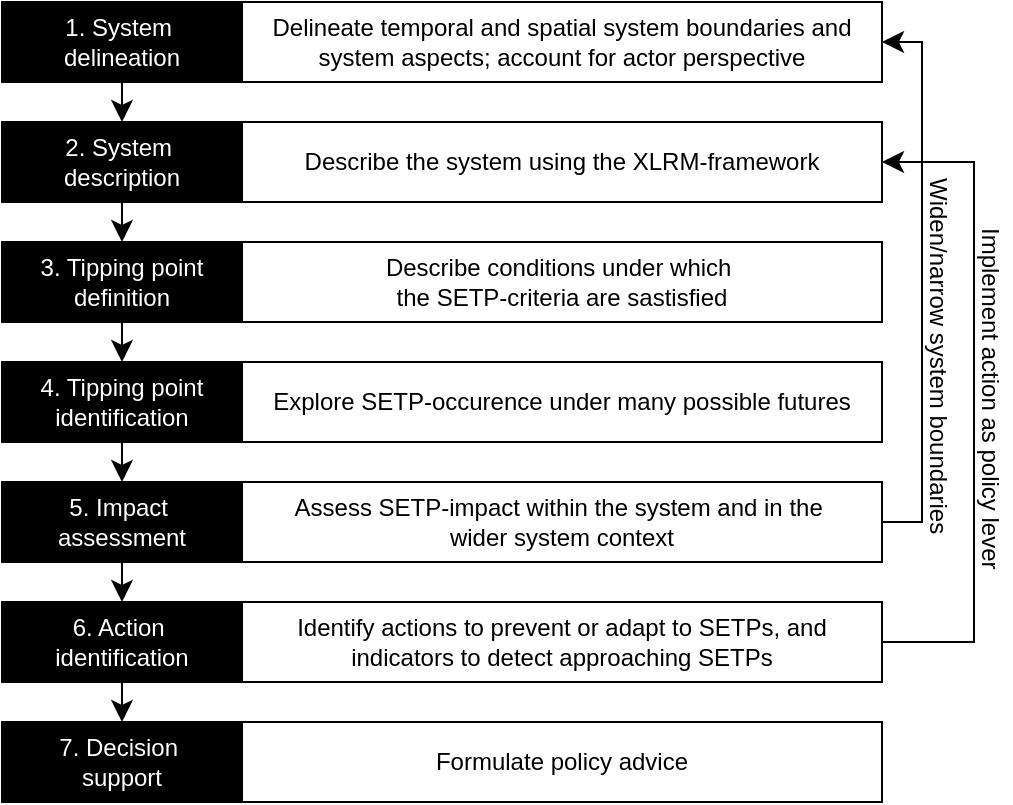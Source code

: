 <mxGraphModel dx="1334" dy="937" grid="0" gridSize="10" guides="1" tooltips="1" connect="1" arrows="1" fold="1" page="1" pageScale="1" pageWidth="827" pageHeight="1169" background="#ffffff"><root><mxCell id="0"/><mxCell id="1" parent="0"/><mxCell id="21" style="edgeStyle=orthogonalEdgeStyle;rounded=0;html=1;exitX=0.5;exitY=1;entryX=0.5;entryY=0;jettySize=auto;orthogonalLoop=1;endSize=8;" parent="1" source="5" target="6" edge="1"><mxGeometry relative="1" as="geometry"/></mxCell><mxCell id="5" value="1. System&amp;nbsp;&lt;div&gt;delineation&lt;/div&gt;" style="rounded=0;whiteSpace=wrap;html=1;labelBackgroundColor=none;fillColor=#000000;fontColor=#FFFFFF;" parent="1" vertex="1"><mxGeometry x="160" y="80" width="120" height="40" as="geometry"/></mxCell><mxCell id="22" style="edgeStyle=orthogonalEdgeStyle;rounded=0;html=1;exitX=0.5;exitY=1;entryX=0.5;entryY=0;endSize=8;jettySize=auto;orthogonalLoop=1;" parent="1" source="6" target="7" edge="1"><mxGeometry relative="1" as="geometry"/></mxCell><mxCell id="6" value="2. System&amp;nbsp;&lt;div&gt;description&lt;/div&gt;" style="rounded=0;whiteSpace=wrap;html=1;labelBackgroundColor=none;fillColor=#000000;fontColor=#FFFFFF;" parent="1" vertex="1"><mxGeometry x="160" y="140" width="120" height="40" as="geometry"/></mxCell><mxCell id="23" style="edgeStyle=orthogonalEdgeStyle;rounded=0;html=1;exitX=0.5;exitY=1;entryX=0.5;entryY=0;endSize=8;jettySize=auto;orthogonalLoop=1;" parent="1" source="7" target="8" edge="1"><mxGeometry relative="1" as="geometry"/></mxCell><mxCell id="7" value="3. Tipping point definition" style="rounded=0;whiteSpace=wrap;html=1;labelBackgroundColor=none;fillColor=#000000;fontColor=#FFFFFF;" parent="1" vertex="1"><mxGeometry x="160" y="200" width="120" height="40" as="geometry"/></mxCell><mxCell id="24" style="edgeStyle=orthogonalEdgeStyle;rounded=0;html=1;exitX=0.5;exitY=1;entryX=0.5;entryY=0;endSize=8;jettySize=auto;orthogonalLoop=1;" parent="1" source="8" target="9" edge="1"><mxGeometry relative="1" as="geometry"/></mxCell><mxCell id="8" value="4. Tipping point&lt;div&gt;identification&lt;/div&gt;" style="rounded=0;whiteSpace=wrap;html=1;labelBackgroundColor=none;fillColor=#000000;fontColor=#FFFFFF;" parent="1" vertex="1"><mxGeometry x="160" y="260" width="120" height="40" as="geometry"/></mxCell><mxCell id="25" style="edgeStyle=orthogonalEdgeStyle;rounded=0;html=1;exitX=0.5;exitY=1;entryX=0.5;entryY=0;endSize=8;jettySize=auto;orthogonalLoop=1;" parent="1" source="9" target="10" edge="1"><mxGeometry relative="1" as="geometry"/></mxCell><mxCell id="9" value="5. Impact&amp;nbsp;&lt;div&gt;assessment&lt;/div&gt;" style="rounded=0;whiteSpace=wrap;html=1;labelBackgroundColor=none;fillColor=#000000;fontColor=#FFFFFF;" parent="1" vertex="1"><mxGeometry x="160" y="320" width="120" height="40" as="geometry"/></mxCell><mxCell id="26" style="edgeStyle=orthogonalEdgeStyle;rounded=0;html=1;exitX=0.5;exitY=1;entryX=0.5;entryY=0;endSize=8;jettySize=auto;orthogonalLoop=1;" parent="1" source="10" target="11" edge="1"><mxGeometry relative="1" as="geometry"/></mxCell><mxCell id="10" value="6. Action&amp;nbsp;&lt;div&gt;identification&lt;/div&gt;" style="rounded=0;whiteSpace=wrap;html=1;labelBackgroundColor=none;fillColor=#000000;fontColor=#FFFFFF;" parent="1" vertex="1"><mxGeometry x="160" y="380" width="120" height="40" as="geometry"/></mxCell><mxCell id="11" value="7. Decision&amp;nbsp;&lt;div&gt;support&lt;/div&gt;" style="rounded=0;whiteSpace=wrap;html=1;labelBackgroundColor=none;fillColor=#000000;fontColor=#FFFFFF;" parent="1" vertex="1"><mxGeometry x="160" y="440" width="120" height="40" as="geometry"/></mxCell><mxCell id="12" value="Delineate temporal and spatial system boundaries and system aspects; account for&amp;nbsp;&lt;span style=&quot;letter-spacing: 0px&quot;&gt;actor perspective&lt;/span&gt;" style="rounded=0;whiteSpace=wrap;html=1;" parent="1" vertex="1"><mxGeometry x="280" y="80" width="320" height="40" as="geometry"/></mxCell><mxCell id="13" value="Describe the system using the XLRM-framework" style="rounded=0;whiteSpace=wrap;html=1;" parent="1" vertex="1"><mxGeometry x="280" y="140" width="320" height="40" as="geometry"/></mxCell><mxCell id="14" value="Describe conditions under which&amp;nbsp;&lt;div&gt;the SETP-criteria are sastisfied&lt;/div&gt;" style="rounded=0;whiteSpace=wrap;html=1;" parent="1" vertex="1"><mxGeometry x="280" y="200" width="320" height="40" as="geometry"/></mxCell><mxCell id="15" value="Explore SETP-occurence under many possible futures" style="rounded=0;whiteSpace=wrap;html=1;" parent="1" vertex="1"><mxGeometry x="280" y="260" width="320" height="40" as="geometry"/></mxCell><mxCell id="36" style="edgeStyle=orthogonalEdgeStyle;rounded=0;html=1;exitX=1;exitY=0.5;entryX=1;entryY=0.5;endSize=8;jettySize=auto;orthogonalLoop=1;fontColor=#FFFFFF;" parent="1" source="16" target="12" edge="1"><mxGeometry relative="1" as="geometry"/></mxCell><mxCell id="16" value="Assess SETP-impact within the system and in the&amp;nbsp;&lt;div&gt;wider system context&lt;/div&gt;" style="rounded=0;whiteSpace=wrap;html=1;" parent="1" vertex="1"><mxGeometry x="280" y="320" width="320" height="40" as="geometry"/></mxCell><mxCell id="38" style="edgeStyle=orthogonalEdgeStyle;rounded=0;html=1;exitX=1;exitY=0.5;entryX=1;entryY=0.5;endSize=8;jettySize=auto;orthogonalLoop=1;fontColor=#FFFFFF;" parent="1" source="17" target="13" edge="1"><mxGeometry relative="1" as="geometry"><Array as="points"><mxPoint x="646" y="400"/><mxPoint x="646" y="160"/></Array></mxGeometry></mxCell><mxCell id="17" value="&lt;span lang=&quot;EN-US&quot;&gt;Identify actions to prevent or adapt to SETPs, and indicators to detect approaching SETPs&lt;/span&gt;" style="rounded=0;whiteSpace=wrap;html=1;" parent="1" vertex="1"><mxGeometry x="280" y="380" width="320" height="40" as="geometry"/></mxCell><mxCell id="18" value="Formulate policy advice" style="rounded=0;whiteSpace=wrap;html=1;" parent="1" vertex="1"><mxGeometry x="280" y="440" width="320" height="40" as="geometry"/></mxCell><mxCell id="37" value="&lt;font color=&quot;#000000&quot;&gt;Widen/narrow system boundaries&lt;/font&gt;" style="text;html=1;resizable=0;points=[];autosize=1;align=left;verticalAlign=top;spacingTop=-4;fontColor=#FFFFFF;rotation=90;" parent="1" vertex="1"><mxGeometry x="538" y="253" width="188" height="13" as="geometry"/></mxCell><mxCell id="39" value="&lt;font color=&quot;#000000&quot;&gt;Implement action as policy lever&lt;/font&gt;" style="text;html=1;resizable=0;points=[];autosize=1;align=left;verticalAlign=top;spacingTop=-4;fontColor=#FFFFFF;rotation=90;" parent="1" vertex="1"><mxGeometry x="567" y="274" width="181" height="14" as="geometry"/></mxCell></root></mxGraphModel>